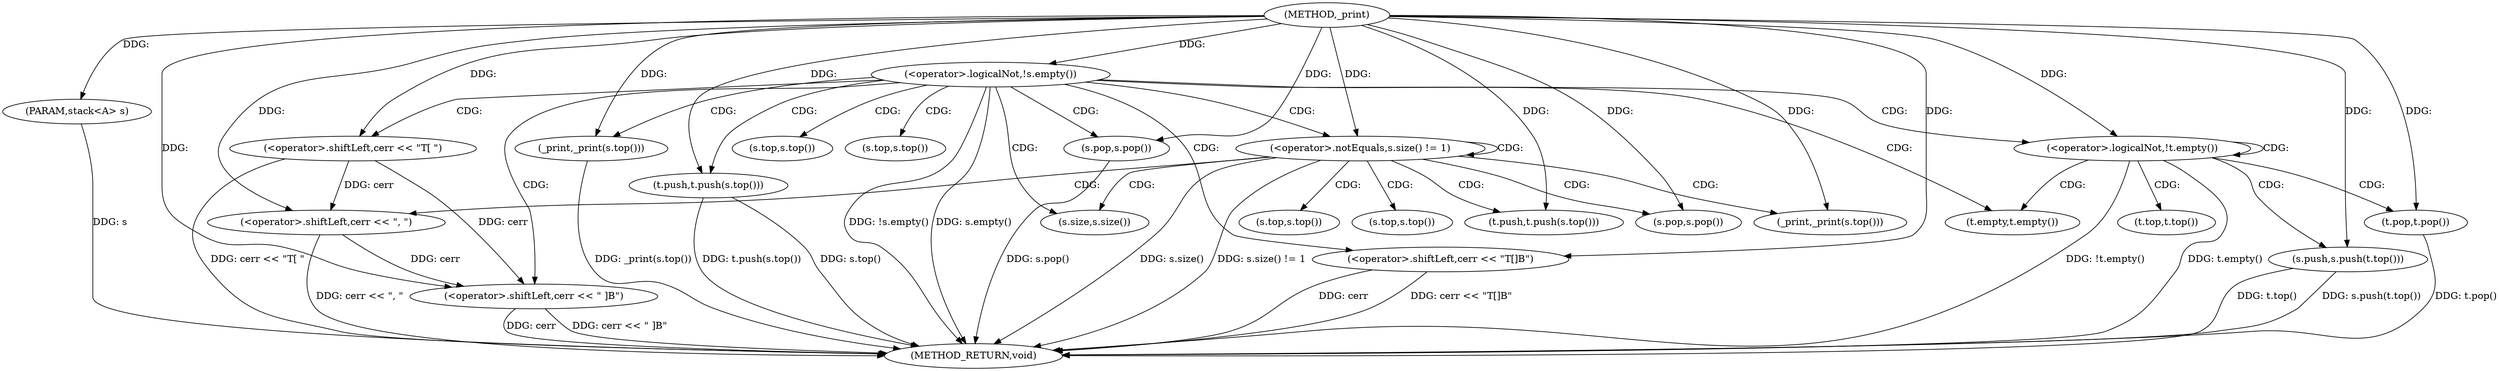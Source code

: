 digraph "_print" {  
"1000734" [label = "(METHOD,_print)" ]
"1000778" [label = "(METHOD_RETURN,void)" ]
"1000735" [label = "(PARAM,stack<A> s)" ]
"1000738" [label = "(<operator>.logicalNot,!s.empty())" ]
"1000742" [label = "(<operator>.shiftLeft,cerr << \"T[ \")" ]
"1000758" [label = "(_print,_print(s.top()))" ]
"1000760" [label = "(<operator>.shiftLeft,cerr << \" ]B\")" ]
"1000763" [label = "(t.push,t.push(s.top()))" ]
"1000765" [label = "(s.pop,s.pop())" ]
"1000746" [label = "(<operator>.notEquals,s.size() != 1)" ]
"1000767" [label = "(<operator>.logicalNot,!t.empty())" ]
"1000775" [label = "(<operator>.shiftLeft,cerr << \"T[]B\")" ]
"1000750" [label = "(_print,_print(s.top()))" ]
"1000752" [label = "(<operator>.shiftLeft,cerr << \", \")" ]
"1000755" [label = "(t.push,t.push(s.top()))" ]
"1000757" [label = "(s.pop,s.pop())" ]
"1000770" [label = "(s.push,s.push(t.top()))" ]
"1000772" [label = "(t.pop,t.pop())" ]
"1000759" [label = "(s.top,s.top())" ]
"1000764" [label = "(s.top,s.top())" ]
"1000747" [label = "(s.size,s.size())" ]
"1000768" [label = "(t.empty,t.empty())" ]
"1000751" [label = "(s.top,s.top())" ]
"1000756" [label = "(s.top,s.top())" ]
"1000771" [label = "(t.top,t.top())" ]
  "1000735" -> "1000778"  [ label = "DDG: s"] 
  "1000738" -> "1000778"  [ label = "DDG: s.empty()"] 
  "1000738" -> "1000778"  [ label = "DDG: !s.empty()"] 
  "1000775" -> "1000778"  [ label = "DDG: cerr"] 
  "1000775" -> "1000778"  [ label = "DDG: cerr << \"T[]B\""] 
  "1000742" -> "1000778"  [ label = "DDG: cerr << \"T[ \""] 
  "1000746" -> "1000778"  [ label = "DDG: s.size()"] 
  "1000746" -> "1000778"  [ label = "DDG: s.size() != 1"] 
  "1000758" -> "1000778"  [ label = "DDG: _print(s.top())"] 
  "1000760" -> "1000778"  [ label = "DDG: cerr"] 
  "1000760" -> "1000778"  [ label = "DDG: cerr << \" ]B\""] 
  "1000763" -> "1000778"  [ label = "DDG: s.top()"] 
  "1000763" -> "1000778"  [ label = "DDG: t.push(s.top())"] 
  "1000765" -> "1000778"  [ label = "DDG: s.pop()"] 
  "1000767" -> "1000778"  [ label = "DDG: t.empty()"] 
  "1000767" -> "1000778"  [ label = "DDG: !t.empty()"] 
  "1000770" -> "1000778"  [ label = "DDG: t.top()"] 
  "1000770" -> "1000778"  [ label = "DDG: s.push(t.top())"] 
  "1000772" -> "1000778"  [ label = "DDG: t.pop()"] 
  "1000752" -> "1000778"  [ label = "DDG: cerr << \", \""] 
  "1000734" -> "1000735"  [ label = "DDG: "] 
  "1000734" -> "1000738"  [ label = "DDG: "] 
  "1000734" -> "1000765"  [ label = "DDG: "] 
  "1000734" -> "1000742"  [ label = "DDG: "] 
  "1000734" -> "1000758"  [ label = "DDG: "] 
  "1000742" -> "1000760"  [ label = "DDG: cerr"] 
  "1000752" -> "1000760"  [ label = "DDG: cerr"] 
  "1000734" -> "1000760"  [ label = "DDG: "] 
  "1000734" -> "1000763"  [ label = "DDG: "] 
  "1000734" -> "1000746"  [ label = "DDG: "] 
  "1000734" -> "1000757"  [ label = "DDG: "] 
  "1000734" -> "1000767"  [ label = "DDG: "] 
  "1000734" -> "1000772"  [ label = "DDG: "] 
  "1000734" -> "1000775"  [ label = "DDG: "] 
  "1000734" -> "1000750"  [ label = "DDG: "] 
  "1000742" -> "1000752"  [ label = "DDG: cerr"] 
  "1000734" -> "1000752"  [ label = "DDG: "] 
  "1000734" -> "1000755"  [ label = "DDG: "] 
  "1000734" -> "1000770"  [ label = "DDG: "] 
  "1000738" -> "1000775"  [ label = "CDG: "] 
  "1000738" -> "1000760"  [ label = "CDG: "] 
  "1000738" -> "1000764"  [ label = "CDG: "] 
  "1000738" -> "1000768"  [ label = "CDG: "] 
  "1000738" -> "1000765"  [ label = "CDG: "] 
  "1000738" -> "1000767"  [ label = "CDG: "] 
  "1000738" -> "1000758"  [ label = "CDG: "] 
  "1000738" -> "1000746"  [ label = "CDG: "] 
  "1000738" -> "1000742"  [ label = "CDG: "] 
  "1000738" -> "1000747"  [ label = "CDG: "] 
  "1000738" -> "1000763"  [ label = "CDG: "] 
  "1000738" -> "1000759"  [ label = "CDG: "] 
  "1000746" -> "1000750"  [ label = "CDG: "] 
  "1000746" -> "1000755"  [ label = "CDG: "] 
  "1000746" -> "1000757"  [ label = "CDG: "] 
  "1000746" -> "1000751"  [ label = "CDG: "] 
  "1000746" -> "1000746"  [ label = "CDG: "] 
  "1000746" -> "1000752"  [ label = "CDG: "] 
  "1000746" -> "1000747"  [ label = "CDG: "] 
  "1000746" -> "1000756"  [ label = "CDG: "] 
  "1000767" -> "1000768"  [ label = "CDG: "] 
  "1000767" -> "1000770"  [ label = "CDG: "] 
  "1000767" -> "1000772"  [ label = "CDG: "] 
  "1000767" -> "1000767"  [ label = "CDG: "] 
  "1000767" -> "1000771"  [ label = "CDG: "] 
}
